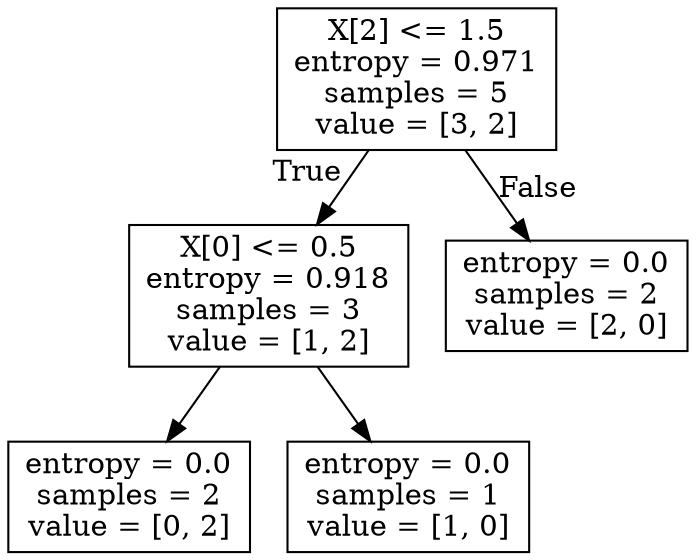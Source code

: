 digraph Tree {
node [shape=box] ;
0 [label="X[2] <= 1.5\nentropy = 0.971\nsamples = 5\nvalue = [3, 2]"] ;
1 [label="X[0] <= 0.5\nentropy = 0.918\nsamples = 3\nvalue = [1, 2]"] ;
0 -> 1 [labeldistance=2.5, labelangle=45, headlabel="True"] ;
2 [label="entropy = 0.0\nsamples = 2\nvalue = [0, 2]"] ;
1 -> 2 ;
3 [label="entropy = 0.0\nsamples = 1\nvalue = [1, 0]"] ;
1 -> 3 ;
4 [label="entropy = 0.0\nsamples = 2\nvalue = [2, 0]"] ;
0 -> 4 [labeldistance=2.5, labelangle=-45, headlabel="False"] ;
}